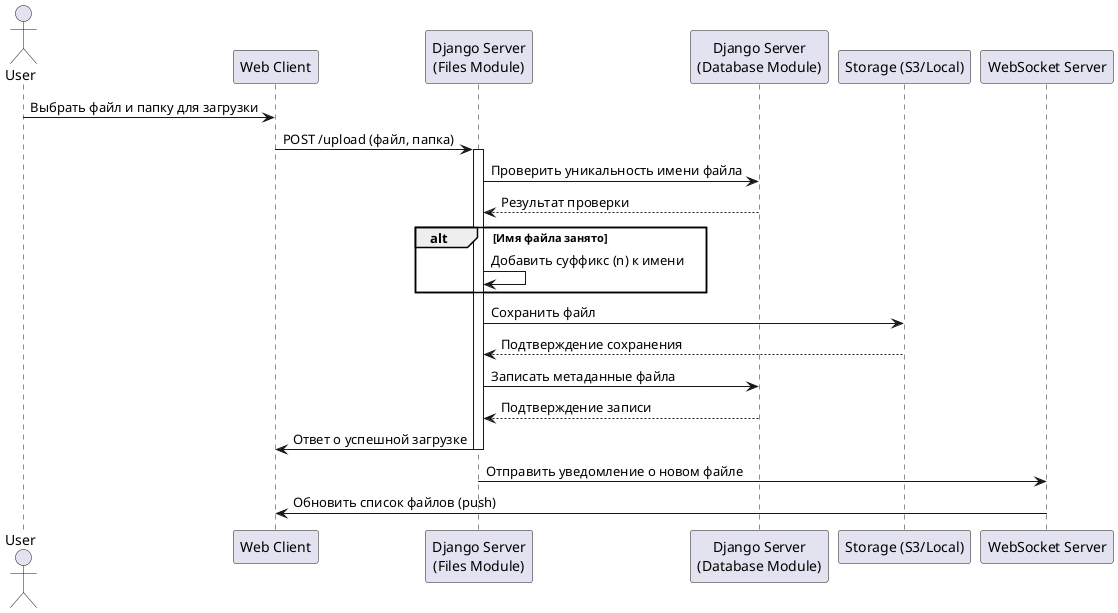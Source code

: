 @startuml
actor User

participant "Web Client" as Client
participant "Django Server\n(Files Module)" as ServerFiles
participant "Django Server\n(Database Module)" as ServerDB
participant "Storage (S3/Local)" as Storage
participant "WebSocket Server" as WebSocket

User -> Client : Выбрать файл и папку для загрузки
Client -> ServerFiles : POST /upload (файл, папка)
activate ServerFiles

ServerFiles -> ServerDB : Проверить уникальность имени файла
ServerDB --> ServerFiles : Результат проверки

alt Имя файла занято
  ServerFiles -> ServerFiles : Добавить суффикс (n) к имени
end

ServerFiles -> Storage : Сохранить файл
Storage --> ServerFiles : Подтверждение сохранения

ServerFiles -> ServerDB : Записать метаданные файла
ServerDB --> ServerFiles : Подтверждение записи

ServerFiles -> Client : Ответ о успешной загрузке
deactivate ServerFiles

ServerFiles -> WebSocket : Отправить уведомление о новом файле
WebSocket -> Client : Обновить список файлов (push)

@enduml
